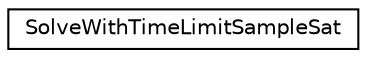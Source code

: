 digraph "Graphical Class Hierarchy"
{
 // LATEX_PDF_SIZE
  edge [fontname="Helvetica",fontsize="10",labelfontname="Helvetica",labelfontsize="10"];
  node [fontname="Helvetica",fontsize="10",shape=record];
  rankdir="LR";
  Node0 [label="SolveWithTimeLimitSampleSat",height=0.2,width=0.4,color="black", fillcolor="white", style="filled",URL="$classSolveWithTimeLimitSampleSat.html",tooltip=" "];
}
